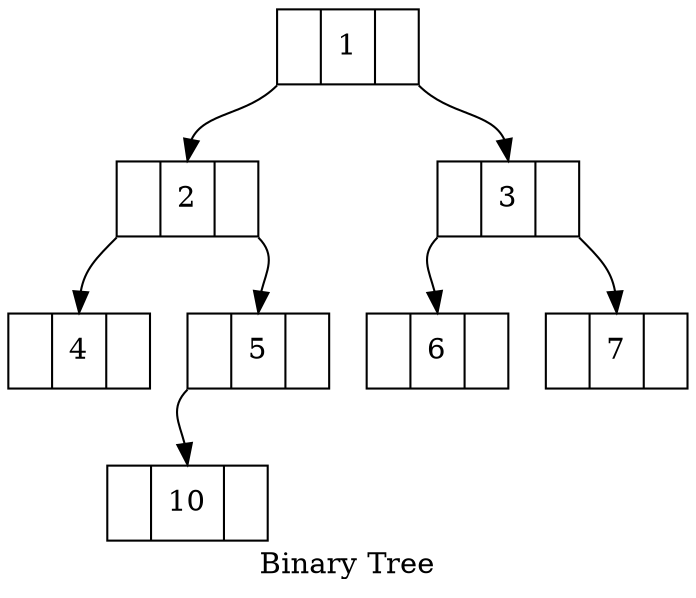 digraph G{
label="Binary Tree";
node[shape=record];
1[label="<f0>|<f1>1|<f2>"];
2[label="<f0>|<f1>2|<f2>"];
1:f0:sw->2:f1;
3[label="<f0>|<f1>3|<f2>"];
1:f2:se->3:f1;
2[label="<f0>|<f1>2|<f2>"];
4[label="<f0>|<f1>4|<f2>"];
2:f0:sw->4:f1;
5[label="<f0>|<f1>5|<f2>"];
2:f2:se->5:f1;
3[label="<f0>|<f1>3|<f2>"];
6[label="<f0>|<f1>6|<f2>"];
3:f0:sw->6:f1;
7[label="<f0>|<f1>7|<f2>"];
3:f2:se->7:f1;
4[label="<f0>|<f1>4|<f2>"];
5[label="<f0>|<f1>5|<f2>"];
10[label="<f0>|<f1>10|<f2>"];
5:f0:sw->10:f1;
6[label="<f0>|<f1>6|<f2>"];
7[label="<f0>|<f1>7|<f2>"];
10[label="<f0>|<f1>10|<f2>"];
}

